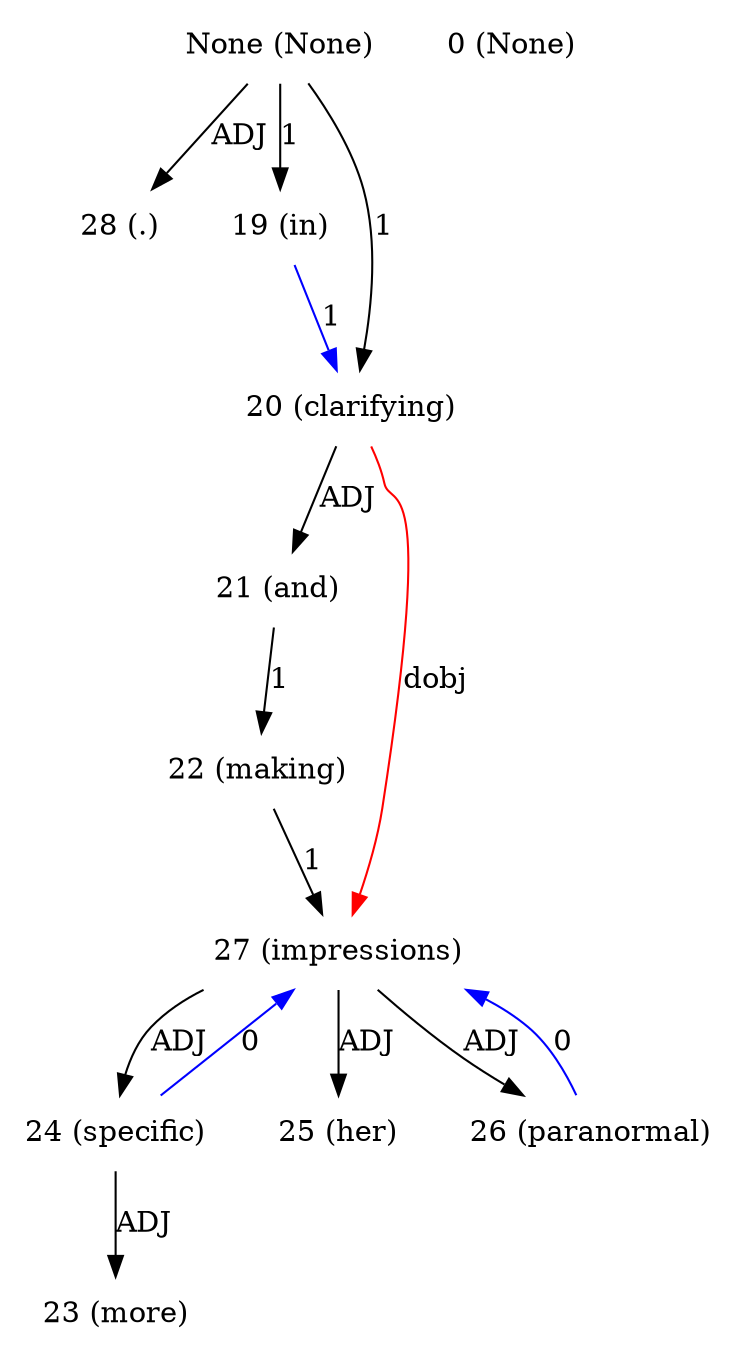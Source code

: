 digraph G{
edge [dir=forward]
node [shape=plaintext]

None [label="None (None)"]
None -> 28 [label="ADJ"]
None [label="None (None)"]
None -> 19 [label="1"]
None [label="None (None)"]
None -> 20 [label="1"]
0 [label="0 (None)"]
19 [label="19 (in)"]
19 -> 20 [label="1", color="blue"]
20 [label="20 (clarifying)"]
20 -> 21 [label="ADJ"]
21 [label="21 (and)"]
21 -> 22 [label="1"]
22 [label="22 (making)"]
22 -> 27 [label="1"]
23 [label="23 (more)"]
24 [label="24 (specific)"]
24 -> 27 [label="0", color="blue"]
24 -> 23 [label="ADJ"]
25 [label="25 (her)"]
26 [label="26 (paranormal)"]
26 -> 27 [label="0", color="blue"]
27 [label="27 (impressions)"]
27 -> 24 [label="ADJ"]
27 -> 25 [label="ADJ"]
27 -> 26 [label="ADJ"]
20 -> 27 [label="dobj", color="red"]
28 [label="28 (.)"]
}

